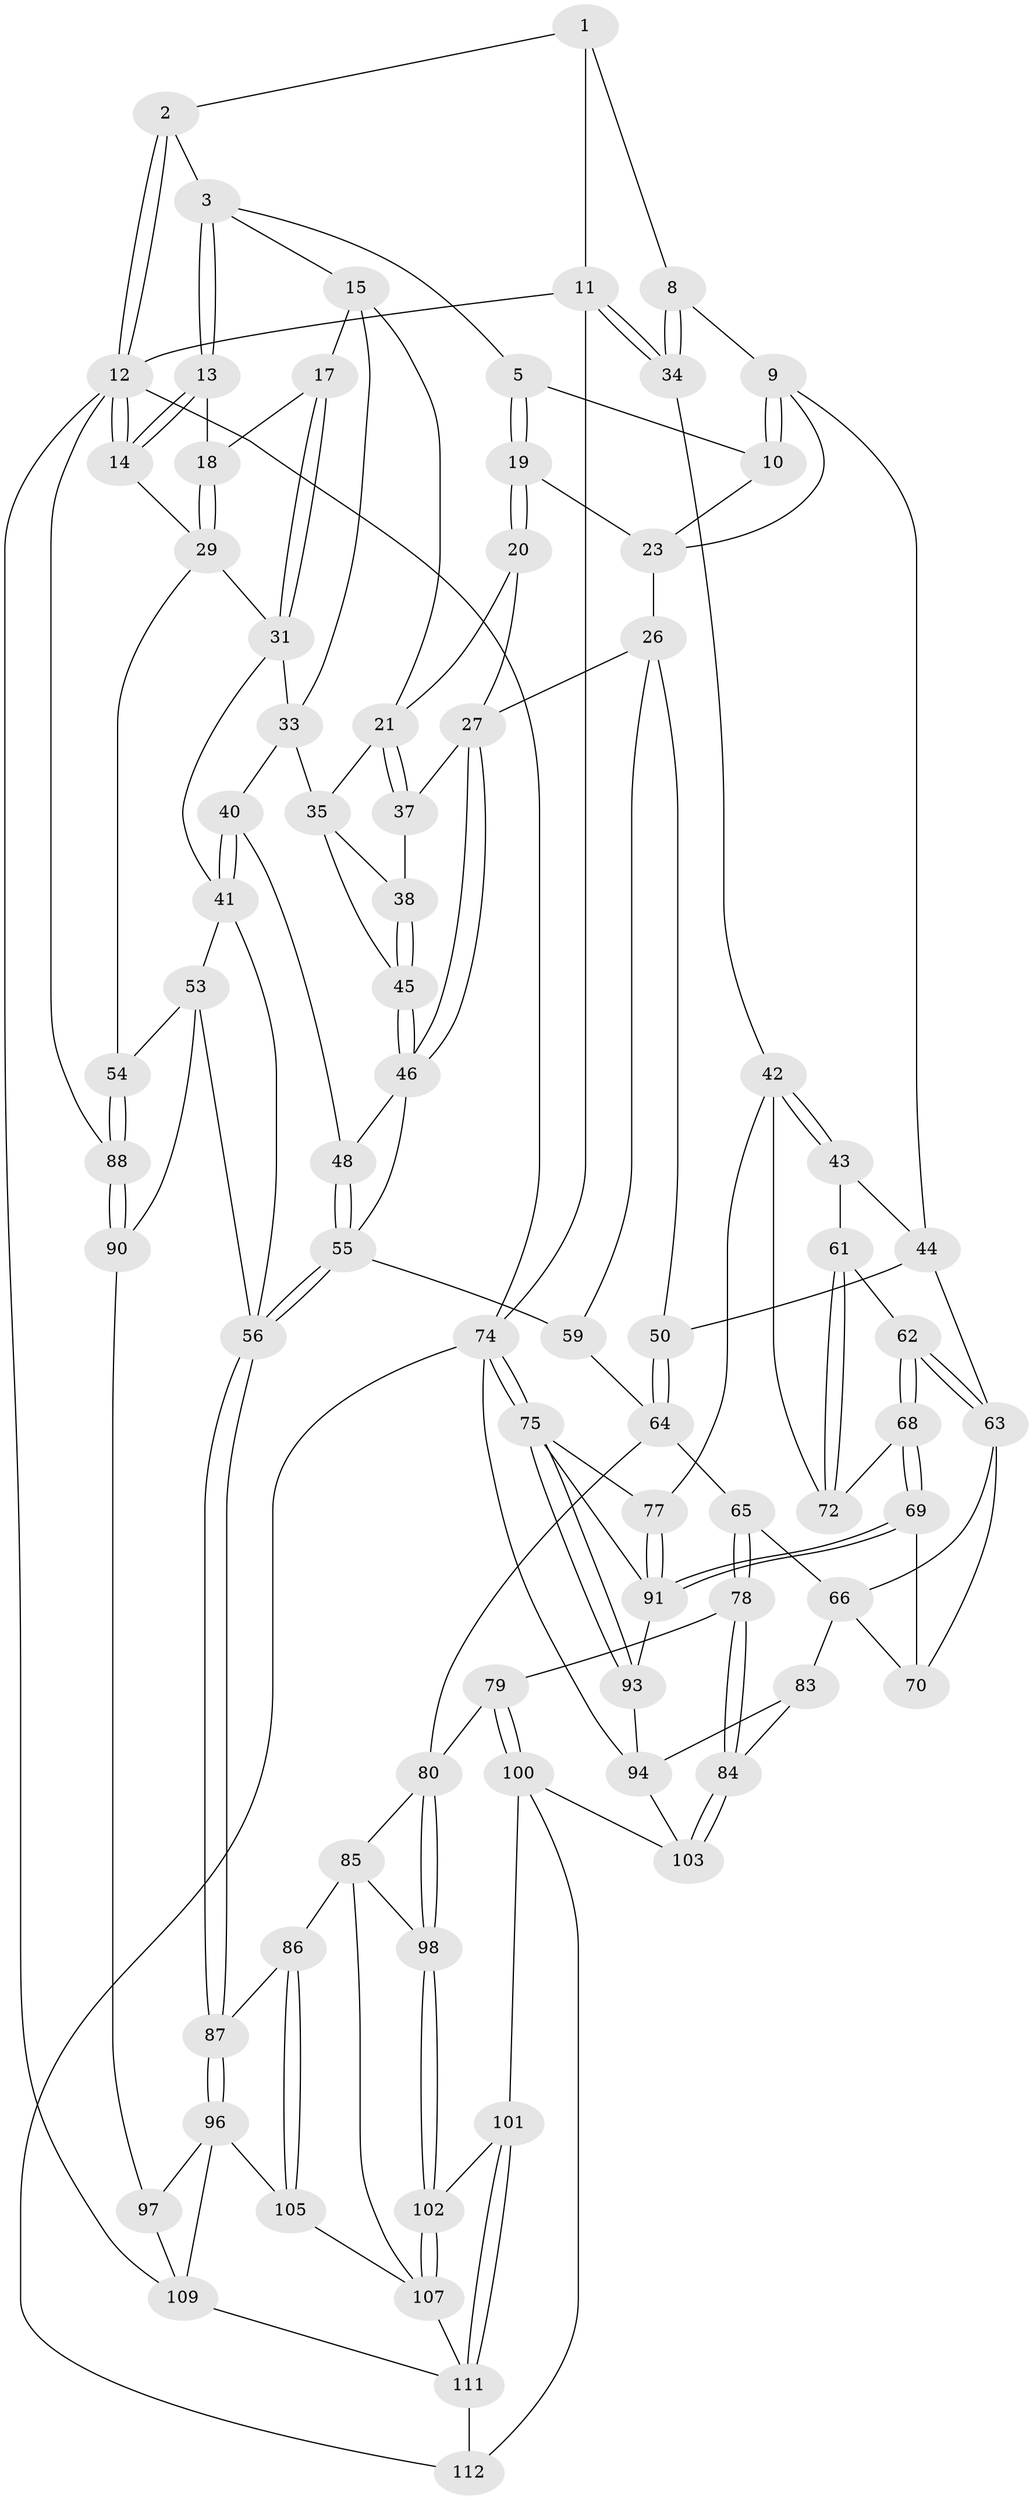 // Generated by graph-tools (version 1.1) at 2025/24/03/03/25 07:24:35]
// undirected, 79 vertices, 178 edges
graph export_dot {
graph [start="1"]
  node [color=gray90,style=filled];
  1 [pos="+0.7021416845642496+0",super="+7"];
  2 [pos="+0.16521496429431456+0"];
  3 [pos="+0.18163489421397794+0",super="+4"];
  5 [pos="+0.5317992749282672+0.11178232557010202",super="+6"];
  8 [pos="+0.8244571774433563+0.2538966687066873"];
  9 [pos="+0.8038593779712582+0.26793257724877106",super="+24"];
  10 [pos="+0.7127848194682082+0.17497987355005523"];
  11 [pos="+1+0"];
  12 [pos="+0+0",super="+89"];
  13 [pos="+0.06263120412653415+0.2348595469438283"];
  14 [pos="+0+0.2742311830584141"];
  15 [pos="+0.3105294980795327+0.23434451682909374",super="+16"];
  17 [pos="+0.11690409453905898+0.2732221038182318"];
  18 [pos="+0.07943448554261703+0.24994069611742234"];
  19 [pos="+0.5272370985876031+0.20221879542273954"];
  20 [pos="+0.49178088589019897+0.2265730011270385"];
  21 [pos="+0.34567948499512446+0.2504893654594066",super="+22"];
  23 [pos="+0.5705849785323592+0.22101007221699265",super="+25"];
  26 [pos="+0.5763597688644312+0.45907290485279667",super="+51"];
  27 [pos="+0.5334812982644214+0.44400457861772585",super="+28"];
  29 [pos="+0.01626254455613331+0.42394954384632383",super="+30"];
  31 [pos="+0.12195029282332345+0.31241524599321624",super="+32"];
  33 [pos="+0.18692586278761048+0.36966877584701796",super="+36"];
  34 [pos="+1+0.37433379294467983"];
  35 [pos="+0.2994755961957304+0.32679360957384995",super="+39"];
  37 [pos="+0.4342760932760155+0.3765191492393091"];
  38 [pos="+0.39436284157843887+0.4066939563534153"];
  40 [pos="+0.236640530314818+0.4468826238196848"];
  41 [pos="+0.16165650401859474+0.4853272959700754",super="+52"];
  42 [pos="+1+0.3942289409498388",super="+73"];
  43 [pos="+0.9143242695732806+0.4661376502464801"];
  44 [pos="+0.8585093220396214+0.4694173812915779",super="+49"];
  45 [pos="+0.38125122321029076+0.4628497025609413"];
  46 [pos="+0.38602369282997434+0.5128084987877822",super="+47"];
  48 [pos="+0.2540512866060486+0.46007292164355273"];
  50 [pos="+0.6125113793791725+0.5176079777029132"];
  53 [pos="+0.05977266367724295+0.5443048176207516",super="+58"];
  54 [pos="+0+0.49490271340701286"];
  55 [pos="+0.2506609769181246+0.6460786585614638",super="+60"];
  56 [pos="+0.20603897617335168+0.6898107674112798",super="+57"];
  59 [pos="+0.43733694004061335+0.6446213497601011"];
  61 [pos="+0.9706636846036849+0.6177108801298755"];
  62 [pos="+0.9092641503912727+0.6412902126176327"];
  63 [pos="+0.8500063722093127+0.49230267859996857",super="+67"];
  64 [pos="+0.6347855097346481+0.598608740279312",super="+71"];
  65 [pos="+0.6532324497371224+0.6205785998560547"];
  66 [pos="+0.7138027322787239+0.6449576267697582",super="+82"];
  68 [pos="+0.8979679334797912+0.6885340936755334"];
  69 [pos="+0.8873119184334753+0.7082271149228689"];
  70 [pos="+0.8372412031992146+0.7075963964052029"];
  72 [pos="+1+0.6454381714105242"];
  74 [pos="+1+1",super="+114"];
  75 [pos="+1+0.9618958965704985",super="+76"];
  77 [pos="+1+0.665815323176677"];
  78 [pos="+0.6078169428185357+0.7942650232457225"];
  79 [pos="+0.60126351518169+0.7947235053635613"];
  80 [pos="+0.5844503707875741+0.7918725873082965",super="+81"];
  83 [pos="+0.759701363984678+0.7642444580581261"];
  84 [pos="+0.6408172420571916+0.8077973771349468"];
  85 [pos="+0.4098348536223711+0.784524722744207",super="+99"];
  86 [pos="+0.3621419219060105+0.7989641834830785"];
  87 [pos="+0.2384061025251501+0.7358082173229673"];
  88 [pos="+0+0.7769328787163164"];
  90 [pos="+0+0.7732639267368554"];
  91 [pos="+0.9029175346238332+0.7273782400558931",super="+92"];
  93 [pos="+0.8796407184058709+0.9019126108596724"];
  94 [pos="+0.8794135300879776+0.9020644428387616",super="+95"];
  96 [pos="+0.14603898366492915+0.8927641539940205",super="+106"];
  97 [pos="+0.1270291333552057+0.8966295020900361"];
  98 [pos="+0.520334411976618+0.9210047183003688"];
  100 [pos="+0.5644594577016256+0.9462605096499035",super="+104"];
  101 [pos="+0.5554771552711217+0.9438911583650628"];
  102 [pos="+0.5235888624585022+0.9247377985863121"];
  103 [pos="+0.6884585805376361+0.9484951515179835"];
  105 [pos="+0.3438972574199504+0.8528349886506468"];
  107 [pos="+0.4206326335280937+1",super="+108"];
  109 [pos="+0.2799199856636108+1",super="+110"];
  111 [pos="+0.41217900898594895+1",super="+113"];
  112 [pos="+0.6766467738755649+1"];
  1 -- 2;
  1 -- 8;
  1 -- 11;
  2 -- 3;
  2 -- 12;
  2 -- 12;
  3 -- 13;
  3 -- 13;
  3 -- 5;
  3 -- 15;
  5 -- 19;
  5 -- 19;
  5 -- 10;
  8 -- 9;
  8 -- 34;
  8 -- 34;
  9 -- 10;
  9 -- 10;
  9 -- 44;
  9 -- 23;
  10 -- 23;
  11 -- 12;
  11 -- 34;
  11 -- 34;
  11 -- 74;
  12 -- 14;
  12 -- 14;
  12 -- 88;
  12 -- 74;
  12 -- 109;
  13 -- 14;
  13 -- 14;
  13 -- 18;
  14 -- 29;
  15 -- 17;
  15 -- 33;
  15 -- 21;
  17 -- 18;
  17 -- 31;
  17 -- 31;
  18 -- 29;
  18 -- 29;
  19 -- 20;
  19 -- 20;
  19 -- 23;
  20 -- 21;
  20 -- 27;
  21 -- 37;
  21 -- 37;
  21 -- 35;
  23 -- 26;
  26 -- 27;
  26 -- 59;
  26 -- 50;
  27 -- 46;
  27 -- 46;
  27 -- 37;
  29 -- 31;
  29 -- 54;
  31 -- 33;
  31 -- 41;
  33 -- 40;
  33 -- 35;
  34 -- 42;
  35 -- 45;
  35 -- 38;
  37 -- 38;
  38 -- 45;
  38 -- 45;
  40 -- 41;
  40 -- 41;
  40 -- 48;
  41 -- 56;
  41 -- 53;
  42 -- 43;
  42 -- 43;
  42 -- 72;
  42 -- 77;
  43 -- 44;
  43 -- 61;
  44 -- 50;
  44 -- 63;
  45 -- 46;
  45 -- 46;
  46 -- 48;
  46 -- 55;
  48 -- 55;
  48 -- 55;
  50 -- 64;
  50 -- 64;
  53 -- 54;
  53 -- 56;
  53 -- 90;
  54 -- 88;
  54 -- 88;
  55 -- 56;
  55 -- 56;
  55 -- 59;
  56 -- 87;
  56 -- 87;
  59 -- 64;
  61 -- 62;
  61 -- 72;
  61 -- 72;
  62 -- 63;
  62 -- 63;
  62 -- 68;
  62 -- 68;
  63 -- 66;
  63 -- 70;
  64 -- 65;
  64 -- 80;
  65 -- 66;
  65 -- 78;
  65 -- 78;
  66 -- 83;
  66 -- 70;
  68 -- 69;
  68 -- 69;
  68 -- 72;
  69 -- 70;
  69 -- 91;
  69 -- 91;
  74 -- 75;
  74 -- 75;
  74 -- 112;
  74 -- 94;
  75 -- 93;
  75 -- 93;
  75 -- 91;
  75 -- 77;
  77 -- 91;
  77 -- 91;
  78 -- 79;
  78 -- 84;
  78 -- 84;
  79 -- 80;
  79 -- 100;
  79 -- 100;
  80 -- 98;
  80 -- 98;
  80 -- 85;
  83 -- 84;
  83 -- 94;
  84 -- 103;
  84 -- 103;
  85 -- 86;
  85 -- 98;
  85 -- 107;
  86 -- 87;
  86 -- 105;
  86 -- 105;
  87 -- 96;
  87 -- 96;
  88 -- 90;
  88 -- 90;
  90 -- 97;
  91 -- 93;
  93 -- 94;
  94 -- 103;
  96 -- 97;
  96 -- 105;
  96 -- 109;
  97 -- 109;
  98 -- 102;
  98 -- 102;
  100 -- 101;
  100 -- 112;
  100 -- 103;
  101 -- 102;
  101 -- 111;
  101 -- 111;
  102 -- 107;
  102 -- 107;
  105 -- 107;
  107 -- 111;
  109 -- 111;
  111 -- 112;
}

